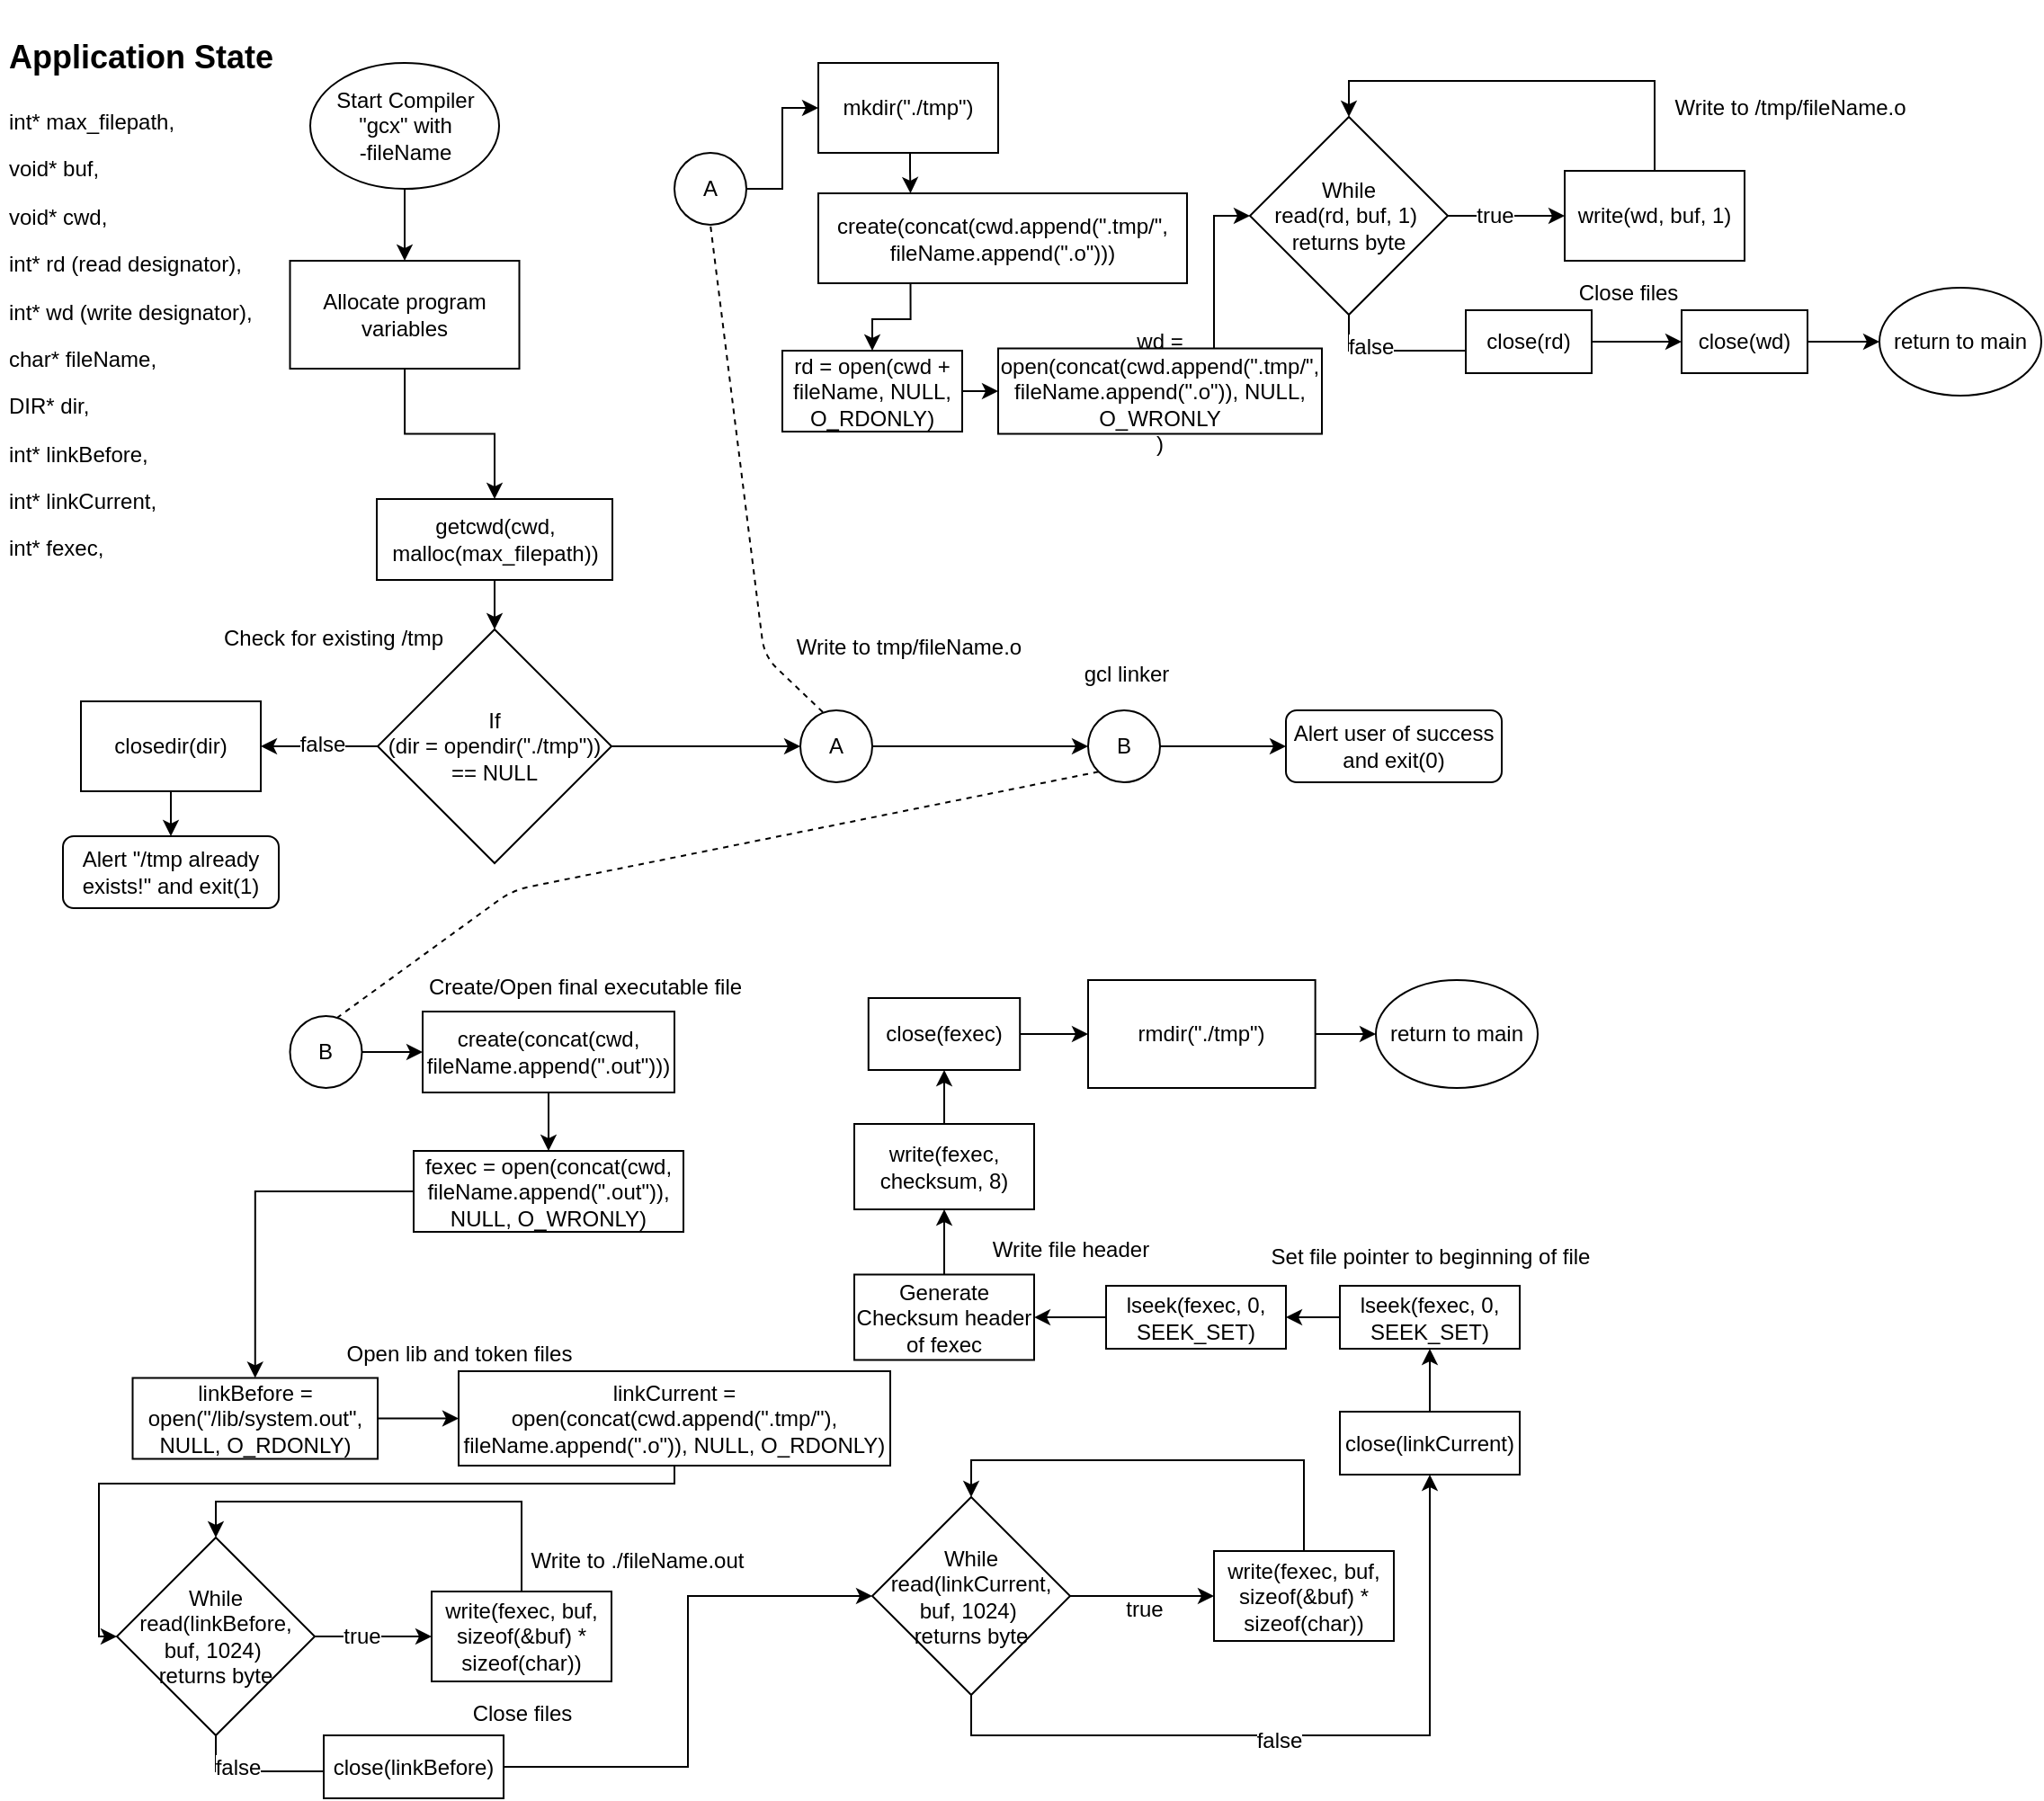 <mxfile version="12.6.5" type="device"><diagram id="C5RBs43oDa-KdzZeNtuy" name="Page-1"><mxGraphModel dx="2178" dy="1036" grid="1" gridSize="10" guides="1" tooltips="1" connect="1" arrows="1" fold="1" page="1" pageScale="1" pageWidth="827" pageHeight="1169" math="0" shadow="0"><root><mxCell id="WIyWlLk6GJQsqaUBKTNV-0"/><mxCell id="WIyWlLk6GJQsqaUBKTNV-1" parent="WIyWlLk6GJQsqaUBKTNV-0"/><mxCell id="RWMJ-uNOSFlTvC4E8xin-1" value="" style="edgeStyle=orthogonalEdgeStyle;rounded=0;orthogonalLoop=1;jettySize=auto;html=1;entryX=0.5;entryY=0;entryDx=0;entryDy=0;" edge="1" parent="WIyWlLk6GJQsqaUBKTNV-1" source="RWMJ-uNOSFlTvC4E8xin-0" target="RWMJ-uNOSFlTvC4E8xin-17"><mxGeometry relative="1" as="geometry"><mxPoint x="172.0" y="100" as="targetPoint"/></mxGeometry></mxCell><mxCell id="RWMJ-uNOSFlTvC4E8xin-0" value="Start Compiler &quot;gcx&quot; with &lt;br&gt;-fileName" style="ellipse;whiteSpace=wrap;html=1;" vertex="1" parent="WIyWlLk6GJQsqaUBKTNV-1"><mxGeometry x="17.5" y="70" width="105" height="70" as="geometry"/></mxCell><mxCell id="RWMJ-uNOSFlTvC4E8xin-72" value="" style="edgeStyle=orthogonalEdgeStyle;rounded=0;orthogonalLoop=1;jettySize=auto;html=1;" edge="1" parent="WIyWlLk6GJQsqaUBKTNV-1" source="RWMJ-uNOSFlTvC4E8xin-2" target="RWMJ-uNOSFlTvC4E8xin-71"><mxGeometry relative="1" as="geometry"><Array as="points"><mxPoint x="430" y="450"/><mxPoint x="430" y="450"/></Array></mxGeometry></mxCell><mxCell id="RWMJ-uNOSFlTvC4E8xin-2" value="A" style="ellipse;whiteSpace=wrap;html=1;aspect=fixed;align=center;" vertex="1" parent="WIyWlLk6GJQsqaUBKTNV-1"><mxGeometry x="290" y="430" width="40" height="40" as="geometry"/></mxCell><mxCell id="RWMJ-uNOSFlTvC4E8xin-170" value="" style="edgeStyle=orthogonalEdgeStyle;rounded=0;orthogonalLoop=1;jettySize=auto;html=1;entryX=0;entryY=0.5;entryDx=0;entryDy=0;" edge="1" parent="WIyWlLk6GJQsqaUBKTNV-1" source="RWMJ-uNOSFlTvC4E8xin-71" target="RWMJ-uNOSFlTvC4E8xin-171"><mxGeometry relative="1" as="geometry"><mxPoint x="570" y="450.0" as="targetPoint"/></mxGeometry></mxCell><mxCell id="RWMJ-uNOSFlTvC4E8xin-71" value="B" style="ellipse;whiteSpace=wrap;html=1;aspect=fixed;align=center;" vertex="1" parent="WIyWlLk6GJQsqaUBKTNV-1"><mxGeometry x="450" y="430" width="40" height="40" as="geometry"/></mxCell><mxCell id="RWMJ-uNOSFlTvC4E8xin-6" value="" style="edgeStyle=orthogonalEdgeStyle;rounded=0;orthogonalLoop=1;jettySize=auto;html=1;entryX=0;entryY=0.5;entryDx=0;entryDy=0;" edge="1" parent="WIyWlLk6GJQsqaUBKTNV-1" source="RWMJ-uNOSFlTvC4E8xin-4" target="RWMJ-uNOSFlTvC4E8xin-59"><mxGeometry relative="1" as="geometry"><mxPoint x="328" y="140.0" as="targetPoint"/></mxGeometry></mxCell><mxCell id="RWMJ-uNOSFlTvC4E8xin-4" value="A" style="ellipse;whiteSpace=wrap;html=1;aspect=fixed;align=center;" vertex="1" parent="WIyWlLk6GJQsqaUBKTNV-1"><mxGeometry x="220" y="120" width="40" height="40" as="geometry"/></mxCell><mxCell id="RWMJ-uNOSFlTvC4E8xin-26" value="" style="edgeStyle=orthogonalEdgeStyle;rounded=0;orthogonalLoop=1;jettySize=auto;html=1;entryX=0.5;entryY=0;entryDx=0;entryDy=0;exitX=0.5;exitY=0;exitDx=0;exitDy=0;" edge="1" parent="WIyWlLk6GJQsqaUBKTNV-1" source="RWMJ-uNOSFlTvC4E8xin-61" target="RWMJ-uNOSFlTvC4E8xin-8"><mxGeometry relative="1" as="geometry"><mxPoint x="750" y="35.0" as="targetPoint"/><Array as="points"><mxPoint x="765" y="80"/><mxPoint x="595" y="80"/></Array></mxGeometry></mxCell><mxCell id="RWMJ-uNOSFlTvC4E8xin-9" value="" style="edgeStyle=orthogonalEdgeStyle;rounded=0;orthogonalLoop=1;jettySize=auto;html=1;entryX=0;entryY=0.5;entryDx=0;entryDy=0;" edge="1" parent="WIyWlLk6GJQsqaUBKTNV-1" source="RWMJ-uNOSFlTvC4E8xin-8" target="RWMJ-uNOSFlTvC4E8xin-61"><mxGeometry relative="1" as="geometry"><mxPoint x="700" y="140" as="targetPoint"/></mxGeometry></mxCell><mxCell id="RWMJ-uNOSFlTvC4E8xin-10" value="true" style="text;html=1;align=center;verticalAlign=middle;resizable=0;points=[];labelBackgroundColor=#ffffff;" vertex="1" connectable="0" parent="RWMJ-uNOSFlTvC4E8xin-9"><mxGeometry x="-0.21" y="-2" relative="1" as="geometry"><mxPoint y="-2" as="offset"/></mxGeometry></mxCell><mxCell id="RWMJ-uNOSFlTvC4E8xin-33" value="" style="edgeStyle=orthogonalEdgeStyle;rounded=0;orthogonalLoop=1;jettySize=auto;html=1;entryX=0;entryY=0.5;entryDx=0;entryDy=0;exitX=0.5;exitY=1;exitDx=0;exitDy=0;" edge="1" parent="WIyWlLk6GJQsqaUBKTNV-1" source="RWMJ-uNOSFlTvC4E8xin-8" target="RWMJ-uNOSFlTvC4E8xin-35"><mxGeometry relative="1" as="geometry"><mxPoint x="670" y="210" as="targetPoint"/><Array as="points"/></mxGeometry></mxCell><mxCell id="RWMJ-uNOSFlTvC4E8xin-34" value="false" style="text;html=1;align=center;verticalAlign=middle;resizable=0;points=[];labelBackgroundColor=#ffffff;" vertex="1" connectable="0" parent="RWMJ-uNOSFlTvC4E8xin-33"><mxGeometry x="-0.5" y="19" relative="1" as="geometry"><mxPoint x="4.17" y="16.5" as="offset"/></mxGeometry></mxCell><mxCell id="RWMJ-uNOSFlTvC4E8xin-8" value="While&lt;br&gt;read(rd, buf, 1)&amp;nbsp;&lt;br&gt;returns byte" style="rhombus;whiteSpace=wrap;html=1;" vertex="1" parent="WIyWlLk6GJQsqaUBKTNV-1"><mxGeometry x="540" y="100" width="110" height="110" as="geometry"/></mxCell><mxCell id="RWMJ-uNOSFlTvC4E8xin-125" value="" style="edgeStyle=orthogonalEdgeStyle;rounded=0;orthogonalLoop=1;jettySize=auto;html=1;" edge="1" parent="WIyWlLk6GJQsqaUBKTNV-1" source="RWMJ-uNOSFlTvC4E8xin-21" target="RWMJ-uNOSFlTvC4E8xin-124"><mxGeometry relative="1" as="geometry"/></mxCell><mxCell id="RWMJ-uNOSFlTvC4E8xin-21" value="rd = open(cwd + fileName, NULL, O_RDONLY)" style="rounded=0;whiteSpace=wrap;html=1;" vertex="1" parent="WIyWlLk6GJQsqaUBKTNV-1"><mxGeometry x="280" y="230" width="100" height="45" as="geometry"/></mxCell><mxCell id="RWMJ-uNOSFlTvC4E8xin-126" value="" style="edgeStyle=orthogonalEdgeStyle;rounded=0;orthogonalLoop=1;jettySize=auto;html=1;entryX=0;entryY=0.5;entryDx=0;entryDy=0;" edge="1" parent="WIyWlLk6GJQsqaUBKTNV-1" source="RWMJ-uNOSFlTvC4E8xin-124" target="RWMJ-uNOSFlTvC4E8xin-8"><mxGeometry relative="1" as="geometry"><Array as="points"><mxPoint x="520" y="155"/></Array></mxGeometry></mxCell><mxCell id="RWMJ-uNOSFlTvC4E8xin-124" value="wd = open(concat(cwd.append(&quot;.tmp/&quot;, fileName.append(&quot;.o&quot;)), NULL, O_WRONLY&lt;br&gt;)" style="rounded=0;whiteSpace=wrap;html=1;" vertex="1" parent="WIyWlLk6GJQsqaUBKTNV-1"><mxGeometry x="400" y="228.75" width="180" height="47.5" as="geometry"/></mxCell><mxCell id="RWMJ-uNOSFlTvC4E8xin-28" value="" style="edgeStyle=orthogonalEdgeStyle;rounded=0;orthogonalLoop=1;jettySize=auto;html=1;entryX=0.5;entryY=0;entryDx=0;entryDy=0;" edge="1" parent="WIyWlLk6GJQsqaUBKTNV-1" source="RWMJ-uNOSFlTvC4E8xin-17" target="RWMJ-uNOSFlTvC4E8xin-38"><mxGeometry relative="1" as="geometry"><mxPoint x="70.0" y="320.0" as="targetPoint"/></mxGeometry></mxCell><mxCell id="RWMJ-uNOSFlTvC4E8xin-17" value="Allocate program variables" style="rounded=0;whiteSpace=wrap;html=1;" vertex="1" parent="WIyWlLk6GJQsqaUBKTNV-1"><mxGeometry x="6.25" y="180" width="127.5" height="60" as="geometry"/></mxCell><mxCell id="RWMJ-uNOSFlTvC4E8xin-20" value="&lt;h1&gt;&lt;font style=&quot;font-size: 18px&quot;&gt;Application State&lt;/font&gt;&lt;/h1&gt;&lt;p&gt;int* max_filepath,&lt;/p&gt;&lt;p&gt;void* buf,&lt;/p&gt;&lt;p&gt;void* cwd,&lt;/p&gt;&lt;p&gt;int* rd (read designator),&lt;/p&gt;&lt;p&gt;int* wd (write designator),&lt;/p&gt;&lt;p&gt;char* fileName,&lt;/p&gt;&lt;p&gt;DIR* dir,&lt;/p&gt;&lt;p&gt;int* linkBefore,&lt;/p&gt;&lt;p&gt;int* linkCurrent,&lt;/p&gt;&lt;p&gt;int* fexec,&lt;/p&gt;" style="text;html=1;strokeColor=none;fillColor=none;spacing=5;spacingTop=-20;whiteSpace=wrap;overflow=hidden;rounded=0;" vertex="1" parent="WIyWlLk6GJQsqaUBKTNV-1"><mxGeometry x="-155" y="45" width="190" height="305" as="geometry"/></mxCell><mxCell id="RWMJ-uNOSFlTvC4E8xin-31" value="return to main" style="ellipse;whiteSpace=wrap;html=1;" vertex="1" parent="WIyWlLk6GJQsqaUBKTNV-1"><mxGeometry x="890" y="195" width="90" height="60" as="geometry"/></mxCell><mxCell id="RWMJ-uNOSFlTvC4E8xin-36" value="" style="edgeStyle=orthogonalEdgeStyle;rounded=0;orthogonalLoop=1;jettySize=auto;html=1;entryX=0;entryY=0.5;entryDx=0;entryDy=0;" edge="1" parent="WIyWlLk6GJQsqaUBKTNV-1" source="RWMJ-uNOSFlTvC4E8xin-35" target="RWMJ-uNOSFlTvC4E8xin-67"><mxGeometry relative="1" as="geometry"/></mxCell><mxCell id="RWMJ-uNOSFlTvC4E8xin-35" value="close(rd)" style="rounded=0;whiteSpace=wrap;html=1;" vertex="1" parent="WIyWlLk6GJQsqaUBKTNV-1"><mxGeometry x="660" y="207.5" width="70" height="35" as="geometry"/></mxCell><mxCell id="RWMJ-uNOSFlTvC4E8xin-37" value="Close files" style="text;html=1;align=center;verticalAlign=middle;resizable=0;points=[];autosize=1;" vertex="1" parent="WIyWlLk6GJQsqaUBKTNV-1"><mxGeometry x="715" y="187.5" width="70" height="20" as="geometry"/></mxCell><mxCell id="RWMJ-uNOSFlTvC4E8xin-45" value="" style="edgeStyle=orthogonalEdgeStyle;rounded=0;orthogonalLoop=1;jettySize=auto;html=1;entryX=0.5;entryY=0;entryDx=0;entryDy=0;" edge="1" parent="WIyWlLk6GJQsqaUBKTNV-1" source="RWMJ-uNOSFlTvC4E8xin-38" target="RWMJ-uNOSFlTvC4E8xin-43"><mxGeometry relative="1" as="geometry"><mxPoint x="120" y="400" as="targetPoint"/></mxGeometry></mxCell><mxCell id="RWMJ-uNOSFlTvC4E8xin-38" value="getcwd(cwd, malloc(max_filepath))" style="rounded=0;whiteSpace=wrap;html=1;" vertex="1" parent="WIyWlLk6GJQsqaUBKTNV-1"><mxGeometry x="54.5" y="312.5" width="131" height="45" as="geometry"/></mxCell><mxCell id="RWMJ-uNOSFlTvC4E8xin-42" value="" style="endArrow=none;dashed=1;html=1;exitX=0.313;exitY=0.025;exitDx=0;exitDy=0;entryX=0.5;entryY=1;entryDx=0;entryDy=0;exitPerimeter=0;" edge="1" parent="WIyWlLk6GJQsqaUBKTNV-1" source="RWMJ-uNOSFlTvC4E8xin-2" target="RWMJ-uNOSFlTvC4E8xin-4"><mxGeometry width="50" height="50" relative="1" as="geometry"><mxPoint x="200" y="400" as="sourcePoint"/><mxPoint x="250" y="350" as="targetPoint"/><Array as="points"><mxPoint x="270" y="400"/></Array></mxGeometry></mxCell><mxCell id="RWMJ-uNOSFlTvC4E8xin-51" value="" style="edgeStyle=orthogonalEdgeStyle;rounded=0;orthogonalLoop=1;jettySize=auto;html=1;entryX=1;entryY=0.5;entryDx=0;entryDy=0;" edge="1" parent="WIyWlLk6GJQsqaUBKTNV-1" source="RWMJ-uNOSFlTvC4E8xin-43" target="RWMJ-uNOSFlTvC4E8xin-55"><mxGeometry relative="1" as="geometry"><mxPoint x="-20" y="450" as="targetPoint"/></mxGeometry></mxCell><mxCell id="RWMJ-uNOSFlTvC4E8xin-52" value="false" style="text;html=1;align=center;verticalAlign=middle;resizable=0;points=[];labelBackgroundColor=#ffffff;" vertex="1" connectable="0" parent="RWMJ-uNOSFlTvC4E8xin-51"><mxGeometry x="-0.042" y="-1" relative="1" as="geometry"><mxPoint as="offset"/></mxGeometry></mxCell><mxCell id="RWMJ-uNOSFlTvC4E8xin-78" value="" style="edgeStyle=orthogonalEdgeStyle;rounded=0;orthogonalLoop=1;jettySize=auto;html=1;entryX=0;entryY=0.5;entryDx=0;entryDy=0;" edge="1" parent="WIyWlLk6GJQsqaUBKTNV-1" source="RWMJ-uNOSFlTvC4E8xin-43" target="RWMJ-uNOSFlTvC4E8xin-2"><mxGeometry relative="1" as="geometry"><mxPoint x="265" y="450.0" as="targetPoint"/></mxGeometry></mxCell><mxCell id="RWMJ-uNOSFlTvC4E8xin-43" value="If &lt;br&gt;(dir = opendir(&quot;./tmp&quot;)) == NULL" style="rhombus;whiteSpace=wrap;html=1;" vertex="1" parent="WIyWlLk6GJQsqaUBKTNV-1"><mxGeometry x="55" y="385" width="130" height="130" as="geometry"/></mxCell><mxCell id="RWMJ-uNOSFlTvC4E8xin-46" value="Check for existing /tmp" style="text;html=1;align=center;verticalAlign=middle;resizable=0;points=[];autosize=1;" vertex="1" parent="WIyWlLk6GJQsqaUBKTNV-1"><mxGeometry x="-40" y="380" width="140" height="20" as="geometry"/></mxCell><mxCell id="RWMJ-uNOSFlTvC4E8xin-53" value="Alert &quot;/tmp already exists!&quot; and exit(1)" style="rounded=1;whiteSpace=wrap;html=1;fontSize=12;glass=0;strokeWidth=1;shadow=0;" vertex="1" parent="WIyWlLk6GJQsqaUBKTNV-1"><mxGeometry x="-120" y="500" width="120" height="40" as="geometry"/></mxCell><mxCell id="RWMJ-uNOSFlTvC4E8xin-56" value="" style="edgeStyle=orthogonalEdgeStyle;rounded=0;orthogonalLoop=1;jettySize=auto;html=1;" edge="1" parent="WIyWlLk6GJQsqaUBKTNV-1" source="RWMJ-uNOSFlTvC4E8xin-55" target="RWMJ-uNOSFlTvC4E8xin-53"><mxGeometry relative="1" as="geometry"/></mxCell><mxCell id="RWMJ-uNOSFlTvC4E8xin-55" value="closedir(dir)" style="rounded=0;whiteSpace=wrap;html=1;" vertex="1" parent="WIyWlLk6GJQsqaUBKTNV-1"><mxGeometry x="-110" y="425" width="100" height="50" as="geometry"/></mxCell><mxCell id="RWMJ-uNOSFlTvC4E8xin-66" value="" style="edgeStyle=orthogonalEdgeStyle;rounded=0;orthogonalLoop=1;jettySize=auto;html=1;entryX=0.25;entryY=0;entryDx=0;entryDy=0;" edge="1" parent="WIyWlLk6GJQsqaUBKTNV-1" source="RWMJ-uNOSFlTvC4E8xin-59" target="RWMJ-uNOSFlTvC4E8xin-62"><mxGeometry relative="1" as="geometry"><mxPoint x="350" y="200" as="targetPoint"/><Array as="points"><mxPoint x="351" y="130"/><mxPoint x="351" y="130"/></Array></mxGeometry></mxCell><mxCell id="RWMJ-uNOSFlTvC4E8xin-59" value="mkdir(&quot;./tmp&quot;)" style="rounded=0;whiteSpace=wrap;html=1;" vertex="1" parent="WIyWlLk6GJQsqaUBKTNV-1"><mxGeometry x="300" y="70" width="100" height="50" as="geometry"/></mxCell><mxCell id="RWMJ-uNOSFlTvC4E8xin-61" value="write(wd, buf, 1)" style="rounded=0;whiteSpace=wrap;html=1;" vertex="1" parent="WIyWlLk6GJQsqaUBKTNV-1"><mxGeometry x="715" y="130" width="100" height="50" as="geometry"/></mxCell><mxCell id="RWMJ-uNOSFlTvC4E8xin-64" value="" style="edgeStyle=orthogonalEdgeStyle;rounded=0;orthogonalLoop=1;jettySize=auto;html=1;entryX=0.5;entryY=0;entryDx=0;entryDy=0;exitX=0.25;exitY=1;exitDx=0;exitDy=0;" edge="1" parent="WIyWlLk6GJQsqaUBKTNV-1" source="RWMJ-uNOSFlTvC4E8xin-62" target="RWMJ-uNOSFlTvC4E8xin-21"><mxGeometry relative="1" as="geometry"><mxPoint x="402.5" y="272.5" as="targetPoint"/></mxGeometry></mxCell><mxCell id="RWMJ-uNOSFlTvC4E8xin-62" value="create(concat(cwd.append(&quot;.tmp/&quot;, fileName.append(&quot;.o&quot;)))" style="rounded=0;whiteSpace=wrap;html=1;" vertex="1" parent="WIyWlLk6GJQsqaUBKTNV-1"><mxGeometry x="300" y="142.5" width="205" height="50" as="geometry"/></mxCell><mxCell id="RWMJ-uNOSFlTvC4E8xin-68" value="" style="edgeStyle=orthogonalEdgeStyle;rounded=0;orthogonalLoop=1;jettySize=auto;html=1;" edge="1" parent="WIyWlLk6GJQsqaUBKTNV-1" source="RWMJ-uNOSFlTvC4E8xin-67" target="RWMJ-uNOSFlTvC4E8xin-31"><mxGeometry relative="1" as="geometry"/></mxCell><mxCell id="RWMJ-uNOSFlTvC4E8xin-67" value="close(wd)" style="rounded=0;whiteSpace=wrap;html=1;" vertex="1" parent="WIyWlLk6GJQsqaUBKTNV-1"><mxGeometry x="780" y="207.5" width="70" height="35" as="geometry"/></mxCell><mxCell id="RWMJ-uNOSFlTvC4E8xin-70" value="Write to /tmp/fileName.o" style="text;html=1;align=center;verticalAlign=middle;resizable=0;points=[];autosize=1;" vertex="1" parent="WIyWlLk6GJQsqaUBKTNV-1"><mxGeometry x="770" y="85" width="140" height="20" as="geometry"/></mxCell><mxCell id="RWMJ-uNOSFlTvC4E8xin-73" value="" style="endArrow=none;dashed=1;html=1;exitX=0;exitY=1;exitDx=0;exitDy=0;entryX=0;entryY=0.5;entryDx=0;entryDy=0;" edge="1" parent="WIyWlLk6GJQsqaUBKTNV-1" source="RWMJ-uNOSFlTvC4E8xin-71" target="RWMJ-uNOSFlTvC4E8xin-74"><mxGeometry width="50" height="50" relative="1" as="geometry"><mxPoint x="140" y="680" as="sourcePoint"/><mxPoint x="340" y="390" as="targetPoint"/><Array as="points"><mxPoint x="130" y="530"/></Array></mxGeometry></mxCell><mxCell id="RWMJ-uNOSFlTvC4E8xin-82" value="" style="edgeStyle=orthogonalEdgeStyle;rounded=0;orthogonalLoop=1;jettySize=auto;html=1;entryX=0;entryY=0.5;entryDx=0;entryDy=0;" edge="1" parent="WIyWlLk6GJQsqaUBKTNV-1" source="RWMJ-uNOSFlTvC4E8xin-74" target="RWMJ-uNOSFlTvC4E8xin-127"><mxGeometry relative="1" as="geometry"><mxPoint x="126.25" y="620.0" as="targetPoint"/></mxGeometry></mxCell><mxCell id="RWMJ-uNOSFlTvC4E8xin-74" value="B" style="ellipse;whiteSpace=wrap;html=1;aspect=fixed;align=center;" vertex="1" parent="WIyWlLk6GJQsqaUBKTNV-1"><mxGeometry x="6.25" y="600" width="40" height="40" as="geometry"/></mxCell><mxCell id="RWMJ-uNOSFlTvC4E8xin-83" value="gcl linker" style="text;html=1;align=center;verticalAlign=middle;resizable=0;points=[];autosize=1;" vertex="1" parent="WIyWlLk6GJQsqaUBKTNV-1"><mxGeometry x="441" y="400" width="60" height="20" as="geometry"/></mxCell><mxCell id="RWMJ-uNOSFlTvC4E8xin-88" value="" style="edgeStyle=orthogonalEdgeStyle;rounded=0;orthogonalLoop=1;jettySize=auto;html=1;" edge="1" parent="WIyWlLk6GJQsqaUBKTNV-1" source="RWMJ-uNOSFlTvC4E8xin-84" target="RWMJ-uNOSFlTvC4E8xin-87"><mxGeometry relative="1" as="geometry"/></mxCell><mxCell id="RWMJ-uNOSFlTvC4E8xin-84" value="linkBefore = open(&quot;/lib/system.out&quot;, NULL, O_RDONLY)" style="rounded=0;whiteSpace=wrap;html=1;" vertex="1" parent="WIyWlLk6GJQsqaUBKTNV-1"><mxGeometry x="-81.25" y="801.25" width="136.25" height="45" as="geometry"/></mxCell><mxCell id="RWMJ-uNOSFlTvC4E8xin-87" value="linkCurrent = open(concat(cwd.append(&quot;.tmp/&quot;), fileName.append(&quot;.o&quot;)), NULL, O_RDONLY)" style="rounded=0;whiteSpace=wrap;html=1;" vertex="1" parent="WIyWlLk6GJQsqaUBKTNV-1"><mxGeometry x="100" y="797.5" width="240" height="52.5" as="geometry"/></mxCell><mxCell id="RWMJ-uNOSFlTvC4E8xin-109" value="" style="edgeStyle=orthogonalEdgeStyle;rounded=0;orthogonalLoop=1;jettySize=auto;html=1;entryX=0;entryY=0.5;entryDx=0;entryDy=0;exitX=0.5;exitY=1;exitDx=0;exitDy=0;" edge="1" parent="WIyWlLk6GJQsqaUBKTNV-1" source="RWMJ-uNOSFlTvC4E8xin-87" target="RWMJ-uNOSFlTvC4E8xin-115"><mxGeometry relative="1" as="geometry"><mxPoint x="635" y="650" as="sourcePoint"/><mxPoint x="335" y="750" as="targetPoint"/><Array as="points"><mxPoint x="220" y="860"/><mxPoint x="-100" y="860"/><mxPoint x="-100" y="945"/></Array></mxGeometry></mxCell><mxCell id="RWMJ-uNOSFlTvC4E8xin-89" value="Open lib and token files" style="text;html=1;align=center;verticalAlign=middle;resizable=0;points=[];autosize=1;" vertex="1" parent="WIyWlLk6GJQsqaUBKTNV-1"><mxGeometry x="30" y="777.5" width="140" height="20" as="geometry"/></mxCell><mxCell id="RWMJ-uNOSFlTvC4E8xin-110" value="" style="edgeStyle=orthogonalEdgeStyle;rounded=0;orthogonalLoop=1;jettySize=auto;html=1;entryX=0.5;entryY=0;entryDx=0;entryDy=0;exitX=0.5;exitY=0;exitDx=0;exitDy=0;" edge="1" parent="WIyWlLk6GJQsqaUBKTNV-1" source="RWMJ-uNOSFlTvC4E8xin-120" target="RWMJ-uNOSFlTvC4E8xin-115"><mxGeometry relative="1" as="geometry"><mxPoint x="120" y="825.0" as="targetPoint"/><Array as="points"><mxPoint x="135" y="870"/><mxPoint x="-35" y="870"/></Array></mxGeometry></mxCell><mxCell id="RWMJ-uNOSFlTvC4E8xin-111" value="" style="edgeStyle=orthogonalEdgeStyle;rounded=0;orthogonalLoop=1;jettySize=auto;html=1;entryX=0;entryY=0.5;entryDx=0;entryDy=0;" edge="1" parent="WIyWlLk6GJQsqaUBKTNV-1" source="RWMJ-uNOSFlTvC4E8xin-115" target="RWMJ-uNOSFlTvC4E8xin-120"><mxGeometry relative="1" as="geometry"><mxPoint x="70" y="930" as="targetPoint"/></mxGeometry></mxCell><mxCell id="RWMJ-uNOSFlTvC4E8xin-112" value="true" style="text;html=1;align=center;verticalAlign=middle;resizable=0;points=[];labelBackgroundColor=#ffffff;" vertex="1" connectable="0" parent="RWMJ-uNOSFlTvC4E8xin-111"><mxGeometry x="-0.21" y="-2" relative="1" as="geometry"><mxPoint y="-2" as="offset"/></mxGeometry></mxCell><mxCell id="RWMJ-uNOSFlTvC4E8xin-113" value="" style="edgeStyle=orthogonalEdgeStyle;rounded=0;orthogonalLoop=1;jettySize=auto;html=1;entryX=0;entryY=0.5;entryDx=0;entryDy=0;exitX=0.5;exitY=1;exitDx=0;exitDy=0;" edge="1" parent="WIyWlLk6GJQsqaUBKTNV-1" source="RWMJ-uNOSFlTvC4E8xin-115" target="RWMJ-uNOSFlTvC4E8xin-118"><mxGeometry relative="1" as="geometry"><mxPoint x="40" y="1000" as="targetPoint"/><Array as="points"/></mxGeometry></mxCell><mxCell id="RWMJ-uNOSFlTvC4E8xin-114" value="false" style="text;html=1;align=center;verticalAlign=middle;resizable=0;points=[];labelBackgroundColor=#ffffff;" vertex="1" connectable="0" parent="RWMJ-uNOSFlTvC4E8xin-113"><mxGeometry x="-0.5" y="19" relative="1" as="geometry"><mxPoint x="4.17" y="16.5" as="offset"/></mxGeometry></mxCell><mxCell id="RWMJ-uNOSFlTvC4E8xin-115" value="While&lt;br&gt;read(linkBefore, buf, 1024)&amp;nbsp;&lt;br&gt;returns byte" style="rhombus;whiteSpace=wrap;html=1;" vertex="1" parent="WIyWlLk6GJQsqaUBKTNV-1"><mxGeometry x="-90" y="890" width="110" height="110" as="geometry"/></mxCell><mxCell id="RWMJ-uNOSFlTvC4E8xin-116" value="return to main" style="ellipse;whiteSpace=wrap;html=1;" vertex="1" parent="WIyWlLk6GJQsqaUBKTNV-1"><mxGeometry x="610" y="580" width="90" height="60" as="geometry"/></mxCell><mxCell id="RWMJ-uNOSFlTvC4E8xin-117" value="" style="edgeStyle=orthogonalEdgeStyle;rounded=0;orthogonalLoop=1;jettySize=auto;html=1;entryX=0;entryY=0.5;entryDx=0;entryDy=0;" edge="1" parent="WIyWlLk6GJQsqaUBKTNV-1" source="RWMJ-uNOSFlTvC4E8xin-118" target="RWMJ-uNOSFlTvC4E8xin-133"><mxGeometry relative="1" as="geometry"><mxPoint x="320" y="902" as="targetPoint"/></mxGeometry></mxCell><mxCell id="RWMJ-uNOSFlTvC4E8xin-118" value="close(linkBefore)" style="rounded=0;whiteSpace=wrap;html=1;" vertex="1" parent="WIyWlLk6GJQsqaUBKTNV-1"><mxGeometry x="25" y="1000" width="100" height="35" as="geometry"/></mxCell><mxCell id="RWMJ-uNOSFlTvC4E8xin-119" value="Close files" style="text;html=1;align=center;verticalAlign=middle;resizable=0;points=[];autosize=1;" vertex="1" parent="WIyWlLk6GJQsqaUBKTNV-1"><mxGeometry x="100" y="977.5" width="70" height="20" as="geometry"/></mxCell><mxCell id="RWMJ-uNOSFlTvC4E8xin-120" value="write(fexec, buf, sizeof(&amp;amp;buf) * sizeof(char))" style="rounded=0;whiteSpace=wrap;html=1;" vertex="1" parent="WIyWlLk6GJQsqaUBKTNV-1"><mxGeometry x="85" y="920" width="100" height="50" as="geometry"/></mxCell><mxCell id="RWMJ-uNOSFlTvC4E8xin-148" value="" style="edgeStyle=orthogonalEdgeStyle;rounded=0;orthogonalLoop=1;jettySize=auto;html=1;" edge="1" parent="WIyWlLk6GJQsqaUBKTNV-1" source="RWMJ-uNOSFlTvC4E8xin-122" target="RWMJ-uNOSFlTvC4E8xin-147"><mxGeometry relative="1" as="geometry"/></mxCell><mxCell id="RWMJ-uNOSFlTvC4E8xin-122" value="close(linkCurrent)" style="rounded=0;whiteSpace=wrap;html=1;" vertex="1" parent="WIyWlLk6GJQsqaUBKTNV-1"><mxGeometry x="590" y="820" width="100" height="35" as="geometry"/></mxCell><mxCell id="RWMJ-uNOSFlTvC4E8xin-154" value="" style="edgeStyle=orthogonalEdgeStyle;rounded=0;orthogonalLoop=1;jettySize=auto;html=1;" edge="1" parent="WIyWlLk6GJQsqaUBKTNV-1" source="RWMJ-uNOSFlTvC4E8xin-147" target="RWMJ-uNOSFlTvC4E8xin-153"><mxGeometry relative="1" as="geometry"/></mxCell><mxCell id="RWMJ-uNOSFlTvC4E8xin-147" value="lseek(fexec, 0, SEEK_SET)" style="rounded=0;whiteSpace=wrap;html=1;" vertex="1" parent="WIyWlLk6GJQsqaUBKTNV-1"><mxGeometry x="590" y="750" width="100" height="35" as="geometry"/></mxCell><mxCell id="RWMJ-uNOSFlTvC4E8xin-159" value="" style="edgeStyle=orthogonalEdgeStyle;rounded=0;orthogonalLoop=1;jettySize=auto;html=1;" edge="1" parent="WIyWlLk6GJQsqaUBKTNV-1" source="RWMJ-uNOSFlTvC4E8xin-153" target="RWMJ-uNOSFlTvC4E8xin-158"><mxGeometry relative="1" as="geometry"/></mxCell><mxCell id="RWMJ-uNOSFlTvC4E8xin-153" value="lseek(fexec, 0, SEEK_SET)" style="rounded=0;whiteSpace=wrap;html=1;" vertex="1" parent="WIyWlLk6GJQsqaUBKTNV-1"><mxGeometry x="460" y="750" width="100" height="35" as="geometry"/></mxCell><mxCell id="RWMJ-uNOSFlTvC4E8xin-161" value="" style="edgeStyle=orthogonalEdgeStyle;rounded=0;orthogonalLoop=1;jettySize=auto;html=1;" edge="1" parent="WIyWlLk6GJQsqaUBKTNV-1" source="RWMJ-uNOSFlTvC4E8xin-158" target="RWMJ-uNOSFlTvC4E8xin-160"><mxGeometry relative="1" as="geometry"/></mxCell><mxCell id="RWMJ-uNOSFlTvC4E8xin-158" value="Generate Checksum header of fexec" style="rounded=0;whiteSpace=wrap;html=1;" vertex="1" parent="WIyWlLk6GJQsqaUBKTNV-1"><mxGeometry x="320" y="743.75" width="100" height="47.5" as="geometry"/></mxCell><mxCell id="RWMJ-uNOSFlTvC4E8xin-163" value="" style="edgeStyle=orthogonalEdgeStyle;rounded=0;orthogonalLoop=1;jettySize=auto;html=1;" edge="1" parent="WIyWlLk6GJQsqaUBKTNV-1" source="RWMJ-uNOSFlTvC4E8xin-160" target="RWMJ-uNOSFlTvC4E8xin-162"><mxGeometry relative="1" as="geometry"/></mxCell><mxCell id="RWMJ-uNOSFlTvC4E8xin-160" value="write(fexec, checksum, 8)" style="rounded=0;whiteSpace=wrap;html=1;" vertex="1" parent="WIyWlLk6GJQsqaUBKTNV-1"><mxGeometry x="320" y="660" width="100" height="47.5" as="geometry"/></mxCell><mxCell id="RWMJ-uNOSFlTvC4E8xin-167" value="" style="edgeStyle=orthogonalEdgeStyle;rounded=0;orthogonalLoop=1;jettySize=auto;html=1;" edge="1" parent="WIyWlLk6GJQsqaUBKTNV-1" source="RWMJ-uNOSFlTvC4E8xin-162" target="RWMJ-uNOSFlTvC4E8xin-166"><mxGeometry relative="1" as="geometry"/></mxCell><mxCell id="RWMJ-uNOSFlTvC4E8xin-162" value="close(fexec)" style="rounded=0;whiteSpace=wrap;html=1;" vertex="1" parent="WIyWlLk6GJQsqaUBKTNV-1"><mxGeometry x="327.89" y="590" width="84.21" height="40" as="geometry"/></mxCell><mxCell id="RWMJ-uNOSFlTvC4E8xin-168" value="" style="edgeStyle=orthogonalEdgeStyle;rounded=0;orthogonalLoop=1;jettySize=auto;html=1;" edge="1" parent="WIyWlLk6GJQsqaUBKTNV-1" source="RWMJ-uNOSFlTvC4E8xin-166" target="RWMJ-uNOSFlTvC4E8xin-116"><mxGeometry relative="1" as="geometry"/></mxCell><mxCell id="RWMJ-uNOSFlTvC4E8xin-166" value="rmdir(&quot;./tmp&quot;)" style="rounded=0;whiteSpace=wrap;html=1;" vertex="1" parent="WIyWlLk6GJQsqaUBKTNV-1"><mxGeometry x="450" y="580" width="126.32" height="60" as="geometry"/></mxCell><mxCell id="RWMJ-uNOSFlTvC4E8xin-123" value="Write to ./fileName.out" style="text;html=1;align=center;verticalAlign=middle;resizable=0;points=[];autosize=1;" vertex="1" parent="WIyWlLk6GJQsqaUBKTNV-1"><mxGeometry x="133.75" y="892.5" width="130" height="20" as="geometry"/></mxCell><mxCell id="RWMJ-uNOSFlTvC4E8xin-130" value="" style="edgeStyle=orthogonalEdgeStyle;rounded=0;orthogonalLoop=1;jettySize=auto;html=1;" edge="1" parent="WIyWlLk6GJQsqaUBKTNV-1" source="RWMJ-uNOSFlTvC4E8xin-127" target="RWMJ-uNOSFlTvC4E8xin-129"><mxGeometry relative="1" as="geometry"/></mxCell><mxCell id="RWMJ-uNOSFlTvC4E8xin-127" value="create(concat(cwd,&lt;br&gt;fileName.append(&quot;.out&quot;)))" style="rounded=0;whiteSpace=wrap;html=1;" vertex="1" parent="WIyWlLk6GJQsqaUBKTNV-1"><mxGeometry x="80" y="597.5" width="140" height="45" as="geometry"/></mxCell><mxCell id="RWMJ-uNOSFlTvC4E8xin-131" value="" style="edgeStyle=orthogonalEdgeStyle;rounded=0;orthogonalLoop=1;jettySize=auto;html=1;entryX=0.5;entryY=0;entryDx=0;entryDy=0;" edge="1" parent="WIyWlLk6GJQsqaUBKTNV-1" source="RWMJ-uNOSFlTvC4E8xin-129" target="RWMJ-uNOSFlTvC4E8xin-84"><mxGeometry relative="1" as="geometry"/></mxCell><mxCell id="RWMJ-uNOSFlTvC4E8xin-129" value="fexec = open(concat(cwd, fileName.append(&quot;.out&quot;)), NULL, O_WRONLY)" style="rounded=0;whiteSpace=wrap;html=1;" vertex="1" parent="WIyWlLk6GJQsqaUBKTNV-1"><mxGeometry x="75" y="675" width="150" height="45" as="geometry"/></mxCell><mxCell id="RWMJ-uNOSFlTvC4E8xin-128" value="Create/Open final executable file" style="text;html=1;align=center;verticalAlign=middle;resizable=0;points=[];autosize=1;" vertex="1" parent="WIyWlLk6GJQsqaUBKTNV-1"><mxGeometry x="75" y="574.33" width="190" height="20" as="geometry"/></mxCell><mxCell id="RWMJ-uNOSFlTvC4E8xin-132" value="Write to tmp/fileName.o" style="text;html=1;align=center;verticalAlign=middle;resizable=0;points=[];autosize=1;" vertex="1" parent="WIyWlLk6GJQsqaUBKTNV-1"><mxGeometry x="280" y="385" width="140" height="20" as="geometry"/></mxCell><mxCell id="RWMJ-uNOSFlTvC4E8xin-135" value="" style="edgeStyle=orthogonalEdgeStyle;rounded=0;orthogonalLoop=1;jettySize=auto;html=1;entryX=0;entryY=0.5;entryDx=0;entryDy=0;" edge="1" parent="WIyWlLk6GJQsqaUBKTNV-1" source="RWMJ-uNOSFlTvC4E8xin-133" target="RWMJ-uNOSFlTvC4E8xin-136"><mxGeometry relative="1" as="geometry"><mxPoint x="537.5" y="905.0" as="targetPoint"/></mxGeometry></mxCell><mxCell id="RWMJ-uNOSFlTvC4E8xin-140" value="" style="edgeStyle=orthogonalEdgeStyle;rounded=0;orthogonalLoop=1;jettySize=auto;html=1;entryX=0.5;entryY=1;entryDx=0;entryDy=0;" edge="1" parent="WIyWlLk6GJQsqaUBKTNV-1" source="RWMJ-uNOSFlTvC4E8xin-133" target="RWMJ-uNOSFlTvC4E8xin-122"><mxGeometry relative="1" as="geometry"><mxPoint x="660" y="740" as="targetPoint"/><Array as="points"><mxPoint x="385" y="1000"/><mxPoint x="640" y="1000"/></Array></mxGeometry></mxCell><mxCell id="RWMJ-uNOSFlTvC4E8xin-145" value="false" style="text;html=1;align=center;verticalAlign=middle;resizable=0;points=[];labelBackgroundColor=#ffffff;" vertex="1" connectable="0" parent="RWMJ-uNOSFlTvC4E8xin-140"><mxGeometry x="-0.087" y="-4" relative="1" as="geometry"><mxPoint y="-1" as="offset"/></mxGeometry></mxCell><mxCell id="RWMJ-uNOSFlTvC4E8xin-133" value="While&lt;br&gt;read(linkCurrent, buf, 1024)&amp;nbsp;&lt;br&gt;returns byte" style="rhombus;whiteSpace=wrap;html=1;" vertex="1" parent="WIyWlLk6GJQsqaUBKTNV-1"><mxGeometry x="330" y="867.5" width="110" height="110" as="geometry"/></mxCell><mxCell id="RWMJ-uNOSFlTvC4E8xin-138" value="" style="edgeStyle=orthogonalEdgeStyle;rounded=0;orthogonalLoop=1;jettySize=auto;html=1;entryX=0.5;entryY=0;entryDx=0;entryDy=0;" edge="1" parent="WIyWlLk6GJQsqaUBKTNV-1" source="RWMJ-uNOSFlTvC4E8xin-136" target="RWMJ-uNOSFlTvC4E8xin-133"><mxGeometry relative="1" as="geometry"><mxPoint x="570" y="817.5" as="targetPoint"/><Array as="points"><mxPoint x="570" y="847"/><mxPoint x="385" y="847"/></Array></mxGeometry></mxCell><mxCell id="RWMJ-uNOSFlTvC4E8xin-136" value="write(fexec, buf, sizeof(&amp;amp;buf) * sizeof(char))" style="rounded=0;whiteSpace=wrap;html=1;" vertex="1" parent="WIyWlLk6GJQsqaUBKTNV-1"><mxGeometry x="520" y="897.5" width="100" height="50" as="geometry"/></mxCell><mxCell id="RWMJ-uNOSFlTvC4E8xin-141" value="true" style="text;html=1;align=center;verticalAlign=middle;resizable=0;points=[];autosize=1;" vertex="1" parent="WIyWlLk6GJQsqaUBKTNV-1"><mxGeometry x="461" y="920" width="40" height="20" as="geometry"/></mxCell><mxCell id="RWMJ-uNOSFlTvC4E8xin-150" value="Set file pointer to beginning of file" style="text;html=1;align=center;verticalAlign=middle;resizable=0;points=[];autosize=1;" vertex="1" parent="WIyWlLk6GJQsqaUBKTNV-1"><mxGeometry x="545" y="723.75" width="190" height="20" as="geometry"/></mxCell><mxCell id="RWMJ-uNOSFlTvC4E8xin-155" value="Write file header" style="text;html=1;align=center;verticalAlign=middle;resizable=0;points=[];autosize=1;" vertex="1" parent="WIyWlLk6GJQsqaUBKTNV-1"><mxGeometry x="390" y="720" width="100" height="20" as="geometry"/></mxCell><mxCell id="RWMJ-uNOSFlTvC4E8xin-171" value="Alert user of success and exit(0)" style="rounded=1;whiteSpace=wrap;html=1;fontSize=12;glass=0;strokeWidth=1;shadow=0;" vertex="1" parent="WIyWlLk6GJQsqaUBKTNV-1"><mxGeometry x="560" y="430" width="120" height="40" as="geometry"/></mxCell></root></mxGraphModel></diagram></mxfile>